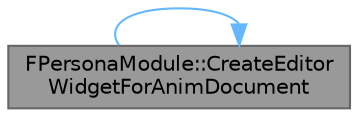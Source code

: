 digraph "FPersonaModule::CreateEditorWidgetForAnimDocument"
{
 // INTERACTIVE_SVG=YES
 // LATEX_PDF_SIZE
  bgcolor="transparent";
  edge [fontname=Helvetica,fontsize=10,labelfontname=Helvetica,labelfontsize=10];
  node [fontname=Helvetica,fontsize=10,shape=box,height=0.2,width=0.4];
  rankdir="LR";
  Node1 [id="Node000001",label="FPersonaModule::CreateEditor\lWidgetForAnimDocument",height=0.2,width=0.4,color="gray40", fillcolor="grey60", style="filled", fontcolor="black",tooltip="Create a widget that acts as a document for an animation asset."];
  Node1 -> Node1 [id="edge1_Node000001_Node000001",color="steelblue1",style="solid",tooltip=" "];
}
